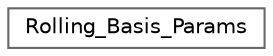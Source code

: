 digraph "Graphical Class Hierarchy"
{
 // LATEX_PDF_SIZE
  bgcolor="transparent";
  edge [fontname=Helvetica,fontsize=10,labelfontname=Helvetica,labelfontsize=10];
  node [fontname=Helvetica,fontsize=10,shape=box,height=0.2,width=0.4];
  rankdir="LR";
  Node0 [id="Node000000",label="Rolling_Basis_Params",height=0.2,width=0.4,color="grey40", fillcolor="white", style="filled",URL="$struct_rolling___basis___params.html",tooltip=" "];
}
